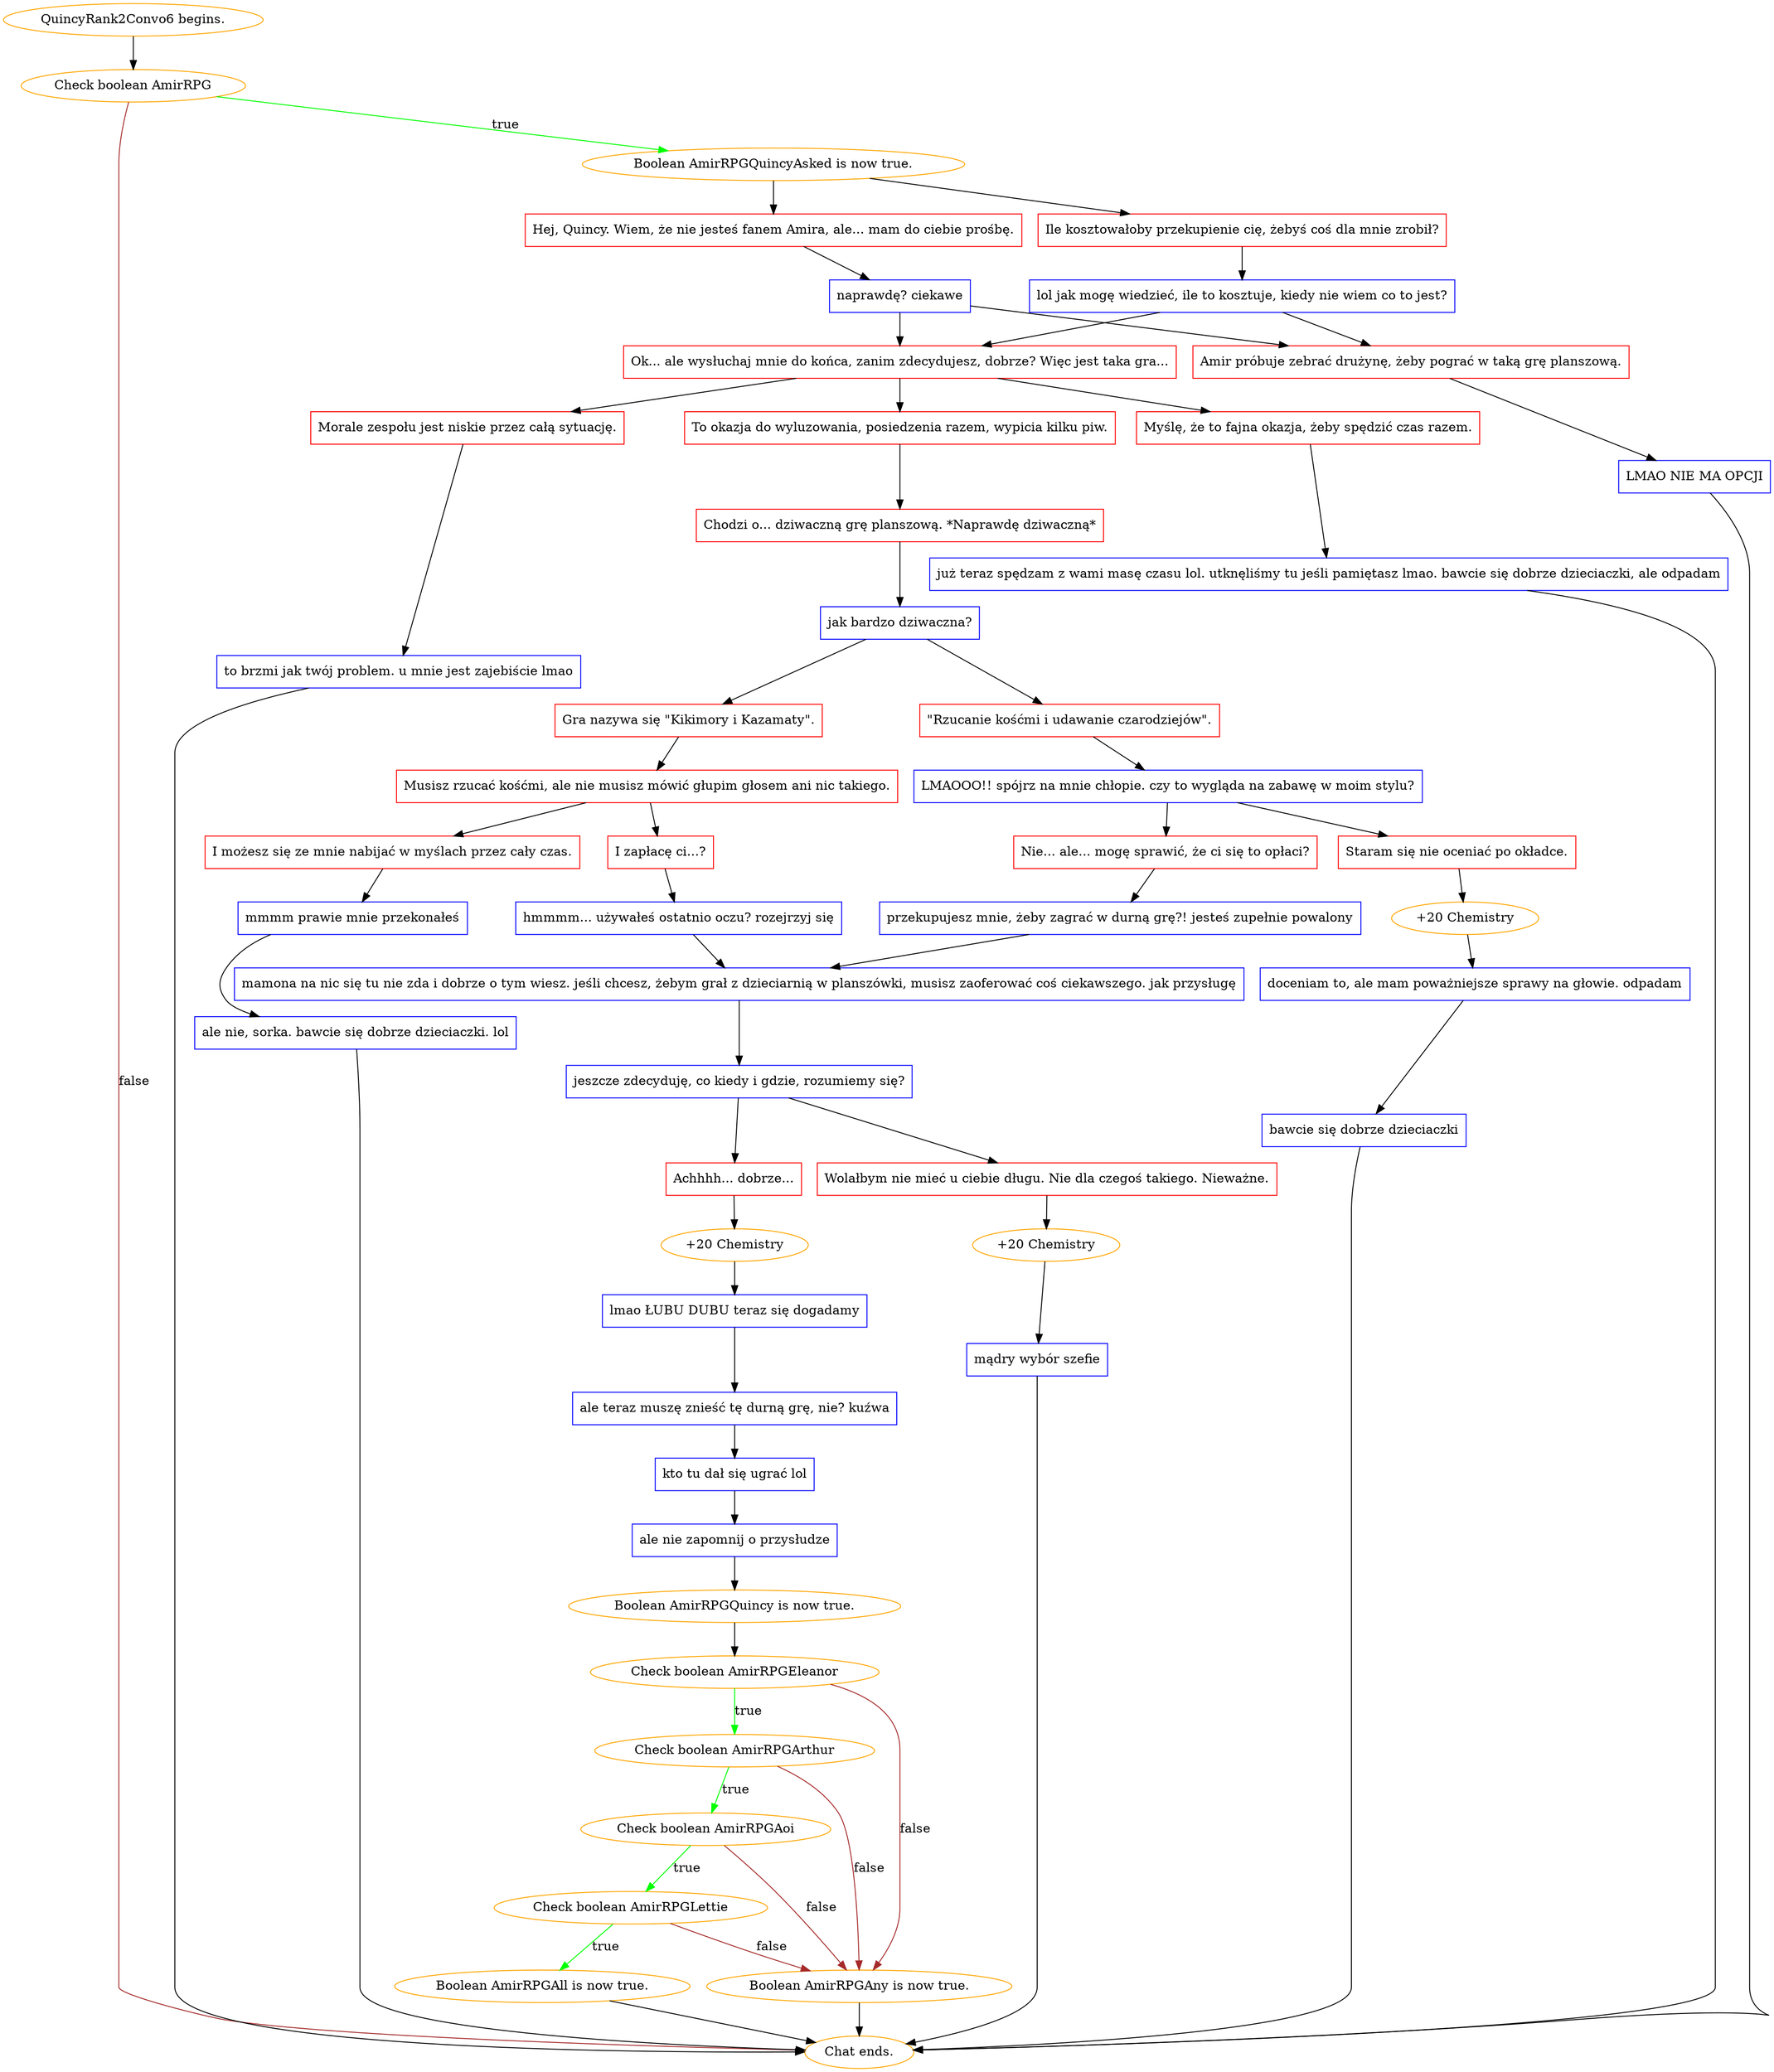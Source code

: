 digraph {
	"QuincyRank2Convo6 begins." [color=orange];
		"QuincyRank2Convo6 begins." -> j1412837103;
	j1412837103 [label="Check boolean AmirRPG",color=orange];
		j1412837103 -> j2101478979 [label=true,color=green];
		j1412837103 -> "Chat ends." [label=false,color=brown];
	j2101478979 [label="Boolean AmirRPGQuincyAsked is now true.",color=orange];
		j2101478979 -> j4274854495;
		j2101478979 -> j3195351120;
	"Chat ends." [color=orange];
	j4274854495 [label="Hej, Quincy. Wiem, że nie jesteś fanem Amira, ale... mam do ciebie prośbę.",shape=box,color=red];
		j4274854495 -> j3595847337;
	j3195351120 [label="Ile kosztowałoby przekupienie cię, żebyś coś dla mnie zrobił?",shape=box,color=red];
		j3195351120 -> j3242342881;
	j3595847337 [label="naprawdę? ciekawe",shape=box,color=blue];
		j3595847337 -> j3340720344;
		j3595847337 -> j465493519;
	j3242342881 [label="lol jak mogę wiedzieć, ile to kosztuje, kiedy nie wiem co to jest?",shape=box,color=blue];
		j3242342881 -> j3340720344;
		j3242342881 -> j465493519;
	j3340720344 [label="Ok... ale wysłuchaj mnie do końca, zanim zdecydujesz, dobrze? Więc jest taka gra...",shape=box,color=red];
		j3340720344 -> j3206589354;
		j3340720344 -> j1623674437;
		j3340720344 -> j2802073293;
	j465493519 [label="Amir próbuje zebrać drużynę, żeby pograć w taką grę planszową.",shape=box,color=red];
		j465493519 -> j2974357362;
	j3206589354 [label="Myślę, że to fajna okazja, żeby spędzić czas razem.",shape=box,color=red];
		j3206589354 -> j1329266080;
	j1623674437 [label="To okazja do wyluzowania, posiedzenia razem, wypicia kilku piw.",shape=box,color=red];
		j1623674437 -> j151324798;
	j2802073293 [label="Morale zespołu jest niskie przez całą sytuację.",shape=box,color=red];
		j2802073293 -> j1793198134;
	j2974357362 [label="LMAO NIE MA OPCJI",shape=box,color=blue];
		j2974357362 -> "Chat ends.";
	j1329266080 [label="już teraz spędzam z wami masę czasu lol. utknęliśmy tu jeśli pamiętasz lmao. bawcie się dobrze dzieciaczki, ale odpadam",shape=box,color=blue];
		j1329266080 -> "Chat ends.";
	j151324798 [label="Chodzi o... dziwaczną grę planszową. *Naprawdę dziwaczną*",shape=box,color=red];
		j151324798 -> j1953679081;
	j1793198134 [label="to brzmi jak twój problem. u mnie jest zajebiście lmao",shape=box,color=blue];
		j1793198134 -> "Chat ends.";
	j1953679081 [label="jak bardzo dziwaczna?",shape=box,color=blue];
		j1953679081 -> j2361705387;
		j1953679081 -> j590030776;
	j2361705387 [label="\"Rzucanie kośćmi i udawanie czarodziejów\".",shape=box,color=red];
		j2361705387 -> j2378649938;
	j590030776 [label="Gra nazywa się \"Kikimory i Kazamaty\".",shape=box,color=red];
		j590030776 -> j2579916432;
	j2378649938 [label="LMAOOO!! spójrz na mnie chłopie. czy to wygląda na zabawę w moim stylu?",shape=box,color=blue];
		j2378649938 -> j943020237;
		j2378649938 -> j3246996254;
	j2579916432 [label="Musisz rzucać kośćmi, ale nie musisz mówić głupim głosem ani nic takiego.",shape=box,color=red];
		j2579916432 -> j3047078231;
		j2579916432 -> j93842167;
	j943020237 [label="Staram się nie oceniać po okładce.",shape=box,color=red];
		j943020237 -> j988163965;
	j3246996254 [label="Nie... ale... mogę sprawić, że ci się to opłaci?",shape=box,color=red];
		j3246996254 -> j3691206982;
	j3047078231 [label="I zapłacę ci...?",shape=box,color=red];
		j3047078231 -> j1220132771;
	j93842167 [label="I możesz się ze mnie nabijać w myślach przez cały czas.",shape=box,color=red];
		j93842167 -> j2803485113;
	j988163965 [label="+20 Chemistry",color=orange];
		j988163965 -> j1582815618;
	j3691206982 [label="przekupujesz mnie, żeby zagrać w durną grę?! jesteś zupełnie powalony",shape=box,color=blue];
		j3691206982 -> j645787061;
	j1220132771 [label="hmmmm... używałeś ostatnio oczu? rozejrzyj się",shape=box,color=blue];
		j1220132771 -> j645787061;
	j2803485113 [label="mmmm prawie mnie przekonałeś",shape=box,color=blue];
		j2803485113 -> j220983489;
	j1582815618 [label="doceniam to, ale mam poważniejsze sprawy na głowie. odpadam",shape=box,color=blue];
		j1582815618 -> j3447247628;
	j645787061 [label="mamona na nic się tu nie zda i dobrze o tym wiesz. jeśli chcesz, żebym grał z dzieciarnią w planszówki, musisz zaoferować coś ciekawszego. jak przysługę",shape=box,color=blue];
		j645787061 -> j2580160526;
	j220983489 [label="ale nie, sorka. bawcie się dobrze dzieciaczki. lol",shape=box,color=blue];
		j220983489 -> "Chat ends.";
	j3447247628 [label="bawcie się dobrze dzieciaczki",shape=box,color=blue];
		j3447247628 -> "Chat ends.";
	j2580160526 [label="jeszcze zdecyduję, co kiedy i gdzie, rozumiemy się?",shape=box,color=blue];
		j2580160526 -> j1795789820;
		j2580160526 -> j1806245446;
	j1795789820 [label="Achhhh... dobrze...",shape=box,color=red];
		j1795789820 -> j2655253891;
	j1806245446 [label="Wolałbym nie mieć u ciebie długu. Nie dla czegoś takiego. Nieważne.",shape=box,color=red];
		j1806245446 -> j2406394940;
	j2655253891 [label="+20 Chemistry",color=orange];
		j2655253891 -> j4237070546;
	j2406394940 [label="+20 Chemistry",color=orange];
		j2406394940 -> j3871157979;
	j4237070546 [label="lmao ŁUBU DUBU teraz się dogadamy",shape=box,color=blue];
		j4237070546 -> j347314003;
	j3871157979 [label="mądry wybór szefie",shape=box,color=blue];
		j3871157979 -> "Chat ends.";
	j347314003 [label="ale teraz muszę znieść tę durną grę, nie? kuźwa",shape=box,color=blue];
		j347314003 -> j1359163031;
	j1359163031 [label="kto tu dał się ugrać lol",shape=box,color=blue];
		j1359163031 -> j477419223;
	j477419223 [label="ale nie zapomnij o przysłudze",shape=box,color=blue];
		j477419223 -> j1432973675;
	j1432973675 [label="Boolean AmirRPGQuincy is now true.",color=orange];
		j1432973675 -> j1143766779;
	j1143766779 [label="Check boolean AmirRPGEleanor",color=orange];
		j1143766779 -> j2738107974 [label=true,color=green];
		j1143766779 -> j1992773596 [label=false,color=brown];
	j2738107974 [label="Check boolean AmirRPGArthur",color=orange];
		j2738107974 -> j3183237972 [label=true,color=green];
		j2738107974 -> j1992773596 [label=false,color=brown];
	j1992773596 [label="Boolean AmirRPGAny is now true.",color=orange];
		j1992773596 -> "Chat ends.";
	j3183237972 [label="Check boolean AmirRPGAoi",color=orange];
		j3183237972 -> j3978111885 [label=true,color=green];
		j3183237972 -> j1992773596 [label=false,color=brown];
	j3978111885 [label="Check boolean AmirRPGLettie",color=orange];
		j3978111885 -> j2677000302 [label=true,color=green];
		j3978111885 -> j1992773596 [label=false,color=brown];
	j2677000302 [label="Boolean AmirRPGAll is now true.",color=orange];
		j2677000302 -> "Chat ends.";
}
